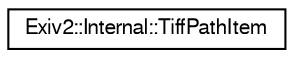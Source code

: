 digraph "Graphical Class Hierarchy"
{
  edge [fontname="FreeSans",fontsize="10",labelfontname="FreeSans",labelfontsize="10"];
  node [fontname="FreeSans",fontsize="10",shape=record];
  rankdir="LR";
  Node1 [label="Exiv2::Internal::TiffPathItem",height=0.2,width=0.4,color="black", fillcolor="white", style="filled",URL="$classExiv2_1_1Internal_1_1TiffPathItem.html",tooltip="A tupel consisting of extended Tag and group used as an item in TIFF paths. "];
}

